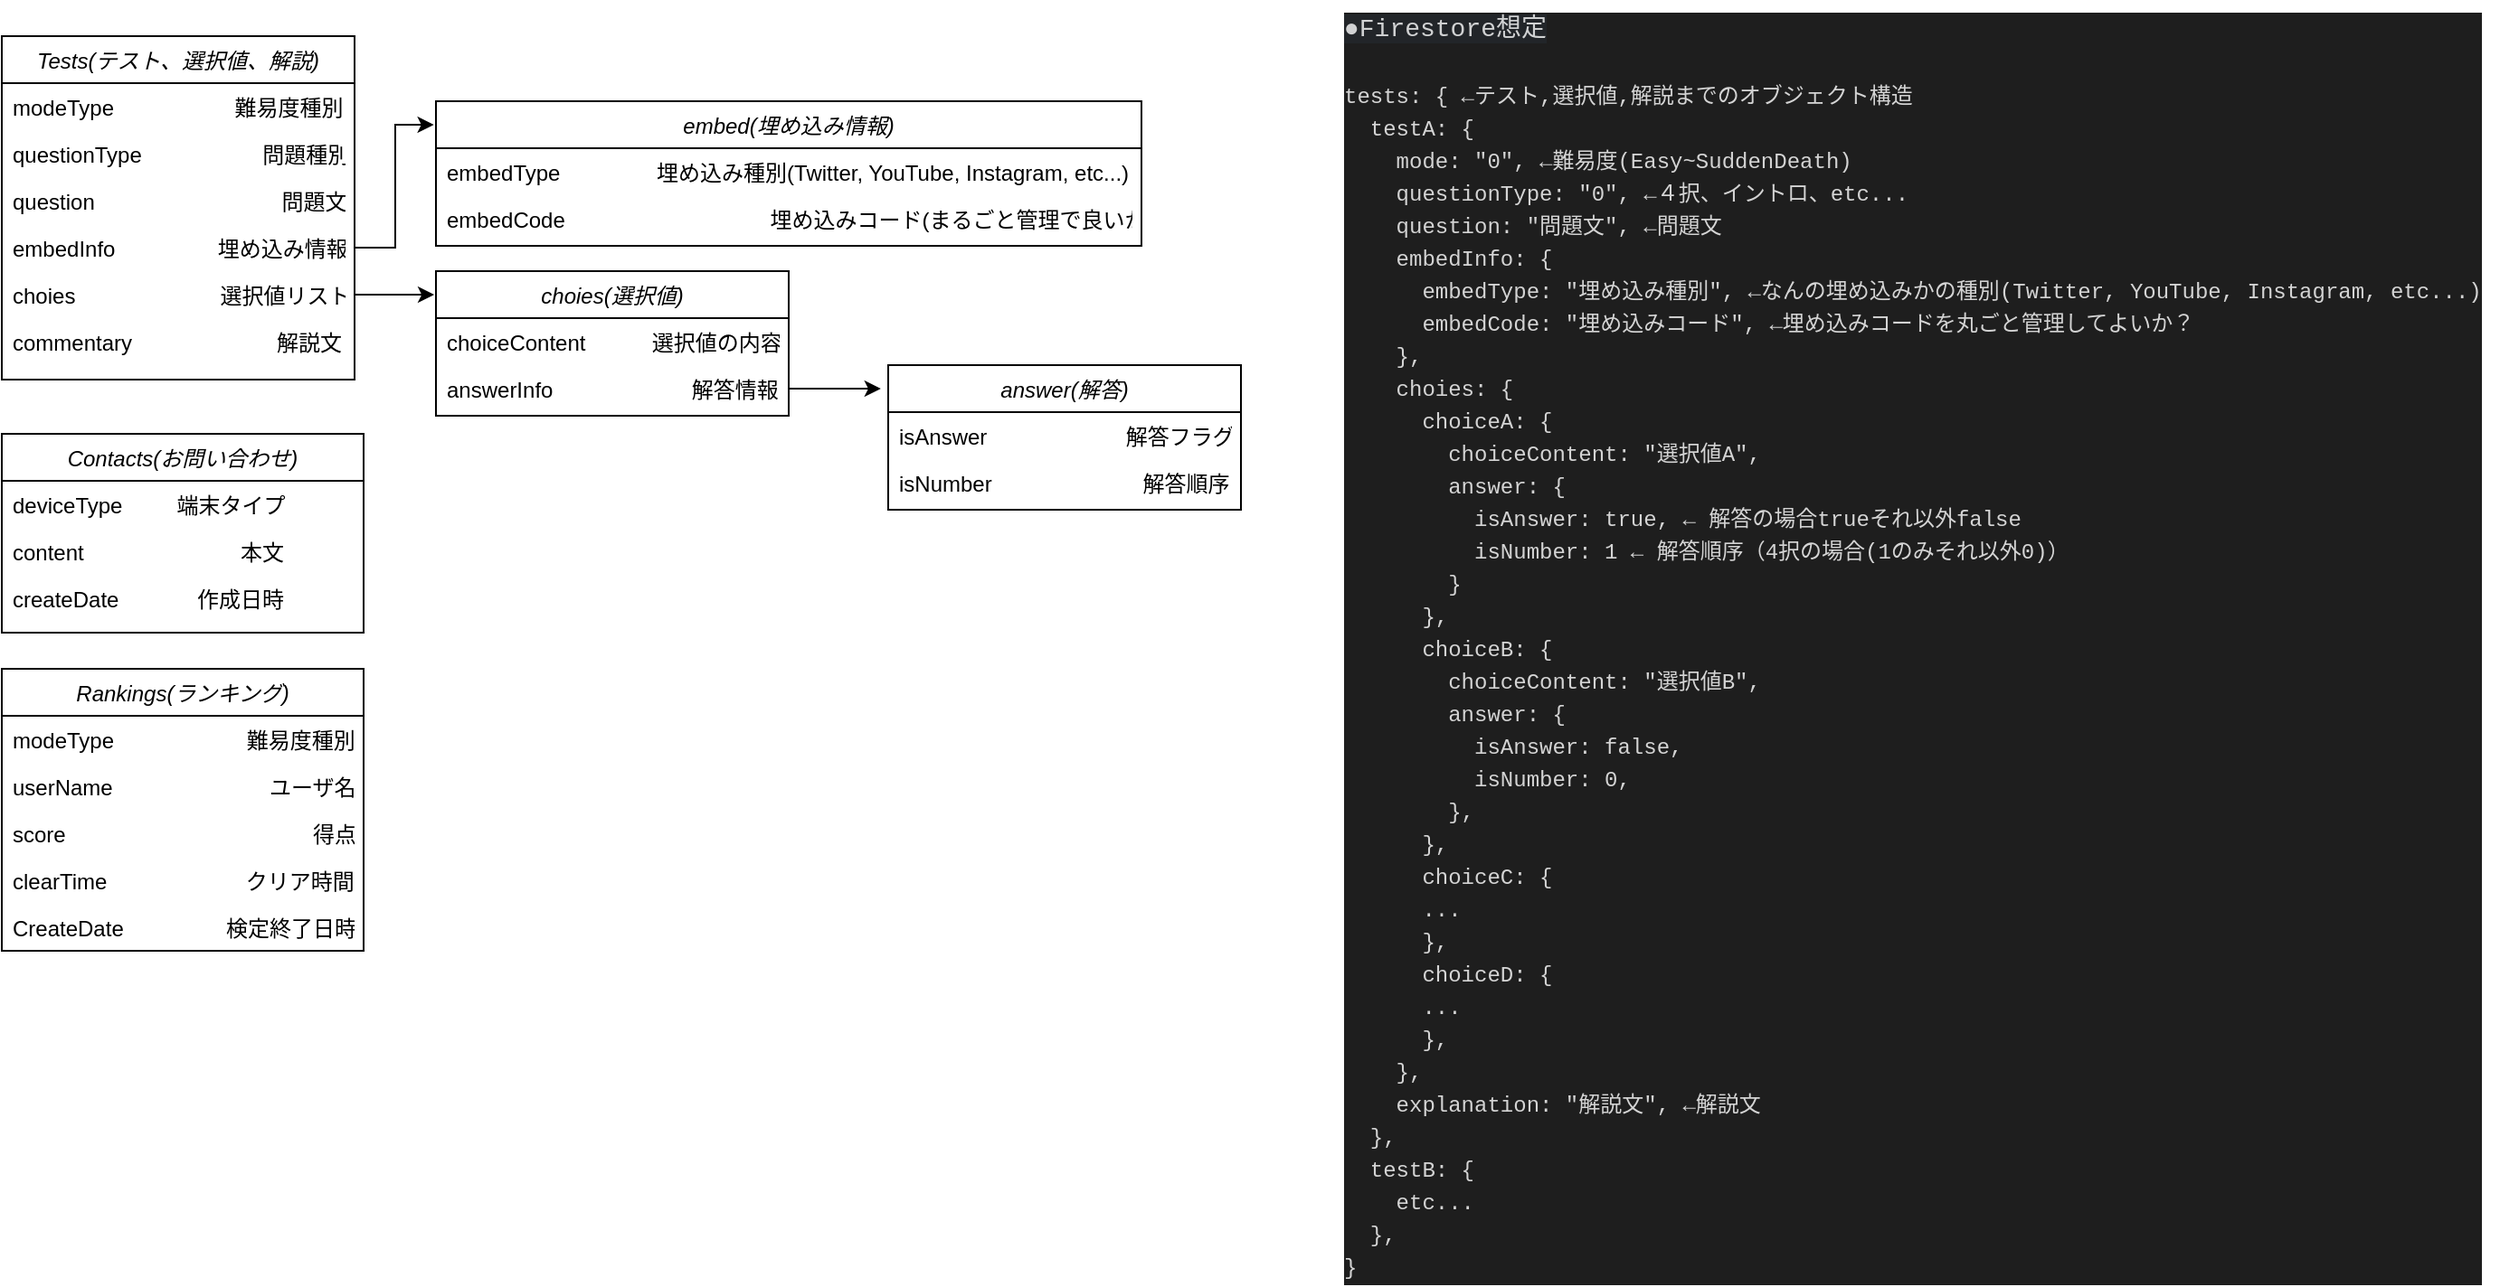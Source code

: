 <mxfile>
    <diagram id="C5RBs43oDa-KdzZeNtuy" name="Page-1">
        <mxGraphModel dx="1373" dy="1846" grid="1" gridSize="10" guides="1" tooltips="1" connect="1" arrows="1" fold="1" page="1" pageScale="1" pageWidth="827" pageHeight="1169" math="0" shadow="0">
            <root>
                <mxCell id="WIyWlLk6GJQsqaUBKTNV-0"/>
                <mxCell id="WIyWlLk6GJQsqaUBKTNV-1" parent="WIyWlLk6GJQsqaUBKTNV-0"/>
                <mxCell id="59" value="Tests(テスト、選択値、解説)" style="swimlane;fontStyle=2;align=center;verticalAlign=top;childLayout=stackLayout;horizontal=1;startSize=26;horizontalStack=0;resizeParent=1;resizeLast=0;collapsible=1;marginBottom=0;rounded=0;shadow=0;strokeWidth=1;" vertex="1" parent="WIyWlLk6GJQsqaUBKTNV-1">
                    <mxGeometry y="-620" width="195" height="190" as="geometry">
                        <mxRectangle x="230" y="140" width="160" height="26" as="alternateBounds"/>
                    </mxGeometry>
                </mxCell>
                <mxCell id="60" value="modeType                    難易度種別" style="text;align=left;verticalAlign=top;spacingLeft=4;spacingRight=4;overflow=hidden;rotatable=0;points=[[0,0.5],[1,0.5]];portConstraint=eastwest;" vertex="1" parent="59">
                    <mxGeometry y="26" width="195" height="26" as="geometry"/>
                </mxCell>
                <mxCell id="61" value="questionType                    問題種別" style="text;align=left;verticalAlign=top;spacingLeft=4;spacingRight=4;overflow=hidden;rotatable=0;points=[[0,0.5],[1,0.5]];portConstraint=eastwest;rounded=0;shadow=0;html=0;" vertex="1" parent="59">
                    <mxGeometry y="52" width="195" height="26" as="geometry"/>
                </mxCell>
                <mxCell id="64" value="question                               問題文" style="text;align=left;verticalAlign=top;spacingLeft=4;spacingRight=4;overflow=hidden;rotatable=0;points=[[0,0.5],[1,0.5]];portConstraint=eastwest;rounded=0;shadow=0;html=0;" vertex="1" parent="59">
                    <mxGeometry y="78" width="195" height="26" as="geometry"/>
                </mxCell>
                <mxCell id="100" value="embedInfo                 埋め込み情報" style="text;align=left;verticalAlign=top;spacingLeft=4;spacingRight=4;overflow=hidden;rotatable=0;points=[[0,0.5],[1,0.5]];portConstraint=eastwest;rounded=0;shadow=0;html=0;" vertex="1" parent="59">
                    <mxGeometry y="104" width="195" height="26" as="geometry"/>
                </mxCell>
                <mxCell id="95" value="choies                        選択値リスト" style="text;align=left;verticalAlign=top;spacingLeft=4;spacingRight=4;overflow=hidden;rotatable=0;points=[[0,0.5],[1,0.5]];portConstraint=eastwest;rounded=0;shadow=0;html=0;" vertex="1" parent="59">
                    <mxGeometry y="130" width="195" height="26" as="geometry"/>
                </mxCell>
                <mxCell id="67" value="commentary                        解説文" style="text;align=left;verticalAlign=top;spacingLeft=4;spacingRight=4;overflow=hidden;rotatable=0;points=[[0,0.5],[1,0.5]];portConstraint=eastwest;rounded=0;shadow=0;html=0;" vertex="1" parent="59">
                    <mxGeometry y="156" width="195" height="26" as="geometry"/>
                </mxCell>
                <mxCell id="74" value="Rankings(ランキング)" style="swimlane;fontStyle=2;align=center;verticalAlign=top;childLayout=stackLayout;horizontal=1;startSize=26;horizontalStack=0;resizeParent=1;resizeLast=0;collapsible=1;marginBottom=0;rounded=0;shadow=0;strokeWidth=1;" vertex="1" parent="WIyWlLk6GJQsqaUBKTNV-1">
                    <mxGeometry y="-270" width="200" height="156" as="geometry">
                        <mxRectangle x="230" y="140" width="160" height="26" as="alternateBounds"/>
                    </mxGeometry>
                </mxCell>
                <mxCell id="84" value="modeType                      難易度種別" style="text;align=left;verticalAlign=top;spacingLeft=4;spacingRight=4;overflow=hidden;rotatable=0;points=[[0,0.5],[1,0.5]];portConstraint=eastwest;" vertex="1" parent="74">
                    <mxGeometry y="26" width="200" height="26" as="geometry"/>
                </mxCell>
                <mxCell id="75" value="userName                          ユーザ名" style="text;align=left;verticalAlign=top;spacingLeft=4;spacingRight=4;overflow=hidden;rotatable=0;points=[[0,0.5],[1,0.5]];portConstraint=eastwest;" vertex="1" parent="74">
                    <mxGeometry y="52" width="200" height="26" as="geometry"/>
                </mxCell>
                <mxCell id="76" value="score                                         得点" style="text;align=left;verticalAlign=top;spacingLeft=4;spacingRight=4;overflow=hidden;rotatable=0;points=[[0,0.5],[1,0.5]];portConstraint=eastwest;rounded=0;shadow=0;html=0;" vertex="1" parent="74">
                    <mxGeometry y="78" width="200" height="26" as="geometry"/>
                </mxCell>
                <mxCell id="77" value="clearTime                       クリア時間" style="text;align=left;verticalAlign=top;spacingLeft=4;spacingRight=4;overflow=hidden;rotatable=0;points=[[0,0.5],[1,0.5]];portConstraint=eastwest;rounded=0;shadow=0;html=0;" vertex="1" parent="74">
                    <mxGeometry y="104" width="200" height="26" as="geometry"/>
                </mxCell>
                <mxCell id="78" value="CreateDate                 検定終了日時" style="text;align=left;verticalAlign=top;spacingLeft=4;spacingRight=4;overflow=hidden;rotatable=0;points=[[0,0.5],[1,0.5]];portConstraint=eastwest;rounded=0;shadow=0;html=0;" vertex="1" parent="74">
                    <mxGeometry y="130" width="200" height="26" as="geometry"/>
                </mxCell>
                <mxCell id="86" value="Contacts(お問い合わせ)" style="swimlane;fontStyle=2;align=center;verticalAlign=top;childLayout=stackLayout;horizontal=1;startSize=26;horizontalStack=0;resizeParent=1;resizeLast=0;collapsible=1;marginBottom=0;rounded=0;shadow=0;strokeWidth=1;" vertex="1" parent="WIyWlLk6GJQsqaUBKTNV-1">
                    <mxGeometry y="-400" width="200" height="110" as="geometry">
                        <mxRectangle x="230" y="140" width="160" height="26" as="alternateBounds"/>
                    </mxGeometry>
                </mxCell>
                <mxCell id="87" value="deviceType         端末タイプ" style="text;align=left;verticalAlign=top;spacingLeft=4;spacingRight=4;overflow=hidden;rotatable=0;points=[[0,0.5],[1,0.5]];portConstraint=eastwest;" vertex="1" parent="86">
                    <mxGeometry y="26" width="200" height="26" as="geometry"/>
                </mxCell>
                <mxCell id="88" value="content                          本文" style="text;align=left;verticalAlign=top;spacingLeft=4;spacingRight=4;overflow=hidden;rotatable=0;points=[[0,0.5],[1,0.5]];portConstraint=eastwest;" vertex="1" parent="86">
                    <mxGeometry y="52" width="200" height="26" as="geometry"/>
                </mxCell>
                <mxCell id="89" value="createDate             作成日時" style="text;align=left;verticalAlign=top;spacingLeft=4;spacingRight=4;overflow=hidden;rotatable=0;points=[[0,0.5],[1,0.5]];portConstraint=eastwest;rounded=0;shadow=0;html=0;" vertex="1" parent="86">
                    <mxGeometry y="78" width="200" height="26" as="geometry"/>
                </mxCell>
                <mxCell id="101" value="choies(選択値)" style="swimlane;fontStyle=2;align=center;verticalAlign=top;childLayout=stackLayout;horizontal=1;startSize=26;horizontalStack=0;resizeParent=1;resizeLast=0;collapsible=1;marginBottom=0;rounded=0;shadow=0;strokeWidth=1;" vertex="1" parent="WIyWlLk6GJQsqaUBKTNV-1">
                    <mxGeometry x="240" y="-490" width="195" height="80" as="geometry">
                        <mxRectangle x="230" y="140" width="160" height="26" as="alternateBounds"/>
                    </mxGeometry>
                </mxCell>
                <mxCell id="106" value="choiceContent           選択値の内容" style="text;align=left;verticalAlign=top;spacingLeft=4;spacingRight=4;overflow=hidden;rotatable=0;points=[[0,0.5],[1,0.5]];portConstraint=eastwest;rounded=0;shadow=0;html=0;" vertex="1" parent="101">
                    <mxGeometry y="26" width="195" height="26" as="geometry"/>
                </mxCell>
                <mxCell id="110" value="answerInfo                       解答情報" style="text;align=left;verticalAlign=top;spacingLeft=4;spacingRight=4;overflow=hidden;rotatable=0;points=[[0,0.5],[1,0.5]];portConstraint=eastwest;rounded=0;shadow=0;html=0;" vertex="1" parent="101">
                    <mxGeometry y="52" width="195" height="26" as="geometry"/>
                </mxCell>
                <mxCell id="112" value="answer(解答)" style="swimlane;fontStyle=2;align=center;verticalAlign=top;childLayout=stackLayout;horizontal=1;startSize=26;horizontalStack=0;resizeParent=1;resizeLast=0;collapsible=1;marginBottom=0;rounded=0;shadow=0;strokeWidth=1;" vertex="1" parent="WIyWlLk6GJQsqaUBKTNV-1">
                    <mxGeometry x="490" y="-438" width="195" height="80" as="geometry">
                        <mxRectangle x="230" y="140" width="160" height="26" as="alternateBounds"/>
                    </mxGeometry>
                </mxCell>
                <mxCell id="113" value="isAnswer                       解答フラグ" style="text;align=left;verticalAlign=top;spacingLeft=4;spacingRight=4;overflow=hidden;rotatable=0;points=[[0,0.5],[1,0.5]];portConstraint=eastwest;rounded=0;shadow=0;html=0;" vertex="1" parent="112">
                    <mxGeometry y="26" width="195" height="26" as="geometry"/>
                </mxCell>
                <mxCell id="114" value="isNumber                         解答順序" style="text;align=left;verticalAlign=top;spacingLeft=4;spacingRight=4;overflow=hidden;rotatable=0;points=[[0,0.5],[1,0.5]];portConstraint=eastwest;rounded=0;shadow=0;html=0;" vertex="1" parent="112">
                    <mxGeometry y="52" width="195" height="26" as="geometry"/>
                </mxCell>
                <mxCell id="116" style="edgeStyle=orthogonalEdgeStyle;rounded=0;orthogonalLoop=1;jettySize=auto;html=1;entryX=-0.021;entryY=0.163;entryDx=0;entryDy=0;entryPerimeter=0;" edge="1" parent="WIyWlLk6GJQsqaUBKTNV-1" source="110" target="112">
                    <mxGeometry relative="1" as="geometry"/>
                </mxCell>
                <mxCell id="117" style="edgeStyle=orthogonalEdgeStyle;rounded=0;orthogonalLoop=1;jettySize=auto;html=1;entryX=-0.005;entryY=0.163;entryDx=0;entryDy=0;entryPerimeter=0;" edge="1" parent="WIyWlLk6GJQsqaUBKTNV-1" source="95" target="101">
                    <mxGeometry relative="1" as="geometry"/>
                </mxCell>
                <mxCell id="118" value="embed(埋め込み情報)" style="swimlane;fontStyle=2;align=center;verticalAlign=top;childLayout=stackLayout;horizontal=1;startSize=26;horizontalStack=0;resizeParent=1;resizeLast=0;collapsible=1;marginBottom=0;rounded=0;shadow=0;strokeWidth=1;" vertex="1" parent="WIyWlLk6GJQsqaUBKTNV-1">
                    <mxGeometry x="240" y="-584" width="390" height="80" as="geometry">
                        <mxRectangle x="230" y="140" width="160" height="26" as="alternateBounds"/>
                    </mxGeometry>
                </mxCell>
                <mxCell id="119" value="embedType                埋め込み種別(Twitter, YouTube, Instagram, etc...)" style="text;align=left;verticalAlign=top;spacingLeft=4;spacingRight=4;overflow=hidden;rotatable=0;points=[[0,0.5],[1,0.5]];portConstraint=eastwest;rounded=0;shadow=0;html=0;" vertex="1" parent="118">
                    <mxGeometry y="26" width="390" height="26" as="geometry"/>
                </mxCell>
                <mxCell id="120" value="embedCode                                  埋め込みコード(まるごと管理で良いか？)" style="text;align=left;verticalAlign=top;spacingLeft=4;spacingRight=4;overflow=hidden;rotatable=0;points=[[0,0.5],[1,0.5]];portConstraint=eastwest;rounded=0;shadow=0;html=0;" vertex="1" parent="118">
                    <mxGeometry y="52" width="390" height="26" as="geometry"/>
                </mxCell>
                <mxCell id="121" style="edgeStyle=orthogonalEdgeStyle;rounded=0;orthogonalLoop=1;jettySize=auto;html=1;entryX=-0.003;entryY=0.163;entryDx=0;entryDy=0;entryPerimeter=0;" edge="1" parent="WIyWlLk6GJQsqaUBKTNV-1" source="100" target="118">
                    <mxGeometry relative="1" as="geometry"/>
                </mxCell>
                <mxCell id="123" value="&lt;div style=&quot;color: rgb(212 , 212 , 212) ; background-color: rgb(30 , 30 , 30) ; font-family: &amp;#34;menlo&amp;#34; , &amp;#34;monaco&amp;#34; , &amp;#34;courier new&amp;#34; , monospace ; line-height: 18px&quot;&gt;&lt;div&gt;&lt;span style=&quot;color: rgb(209 , 210 , 211) ; font-family: &amp;#34;notosansjp&amp;#34; , , &amp;#34;applelogo&amp;#34; , sans-serif ; font-size: 14px ; background-color: rgb(34 , 37 , 41)&quot;&gt;●Firestore想定&lt;/span&gt;&lt;br&gt;&lt;/div&gt;&lt;div&gt;&lt;span style=&quot;color: rgb(209 , 210 , 211) ; font-family: &amp;#34;notosansjp&amp;#34; , , &amp;#34;applelogo&amp;#34; , sans-serif ; font-size: 14px ; background-color: rgb(34 , 37 , 41)&quot;&gt;&lt;br&gt;&lt;/span&gt;&lt;/div&gt;&lt;div&gt;tests: { ←テスト,選択値,解説までのオブジェクト構造&lt;/div&gt;&lt;div&gt;&amp;nbsp; testA: {&lt;/div&gt;&lt;div&gt;&amp;nbsp; &amp;nbsp; mode: &quot;0&quot;, ←難易度(Easy~SuddenDeath)&lt;/div&gt;&lt;div&gt;&amp;nbsp; &amp;nbsp; questionType: &quot;0&quot;, ←４択、イントロ、etc...&lt;/div&gt;&lt;div&gt;&amp;nbsp; &amp;nbsp; question: &quot;問題文&quot;, ←問題文&lt;/div&gt;&lt;div&gt;&amp;nbsp; &amp;nbsp; embedInfo: {&lt;/div&gt;&lt;div&gt;&amp;nbsp; &amp;nbsp; &amp;nbsp; embedType: &quot;埋め込み種別&quot;, ←なんの埋め込みかの種別(Twitter, YouTube, Instagram, etc...)&lt;/div&gt;&lt;div&gt;&amp;nbsp; &amp;nbsp; &amp;nbsp; embedCode: &quot;埋め込みコード&quot;, ←埋め込みコードを丸ごと管理してよいか？&lt;/div&gt;&lt;div&gt;&amp;nbsp; &amp;nbsp; },&lt;/div&gt;&lt;div&gt;&amp;nbsp; &amp;nbsp; choies: {&lt;/div&gt;&lt;div&gt;&amp;nbsp; &amp;nbsp; &amp;nbsp; choiceA: {&lt;/div&gt;&lt;div&gt;&amp;nbsp; &amp;nbsp; &amp;nbsp; &amp;nbsp; choiceContent: &quot;選択値A&quot;,&lt;/div&gt;&lt;div&gt;&amp;nbsp; &amp;nbsp; &amp;nbsp; &amp;nbsp; answer: {&lt;/div&gt;&lt;div&gt;&lt;div&gt;&amp;nbsp; &amp;nbsp; &amp;nbsp; &amp;nbsp; &amp;nbsp; isAnswer: true, ← 解答の場合trueそれ以外false&lt;/div&gt;&lt;div&gt;&amp;nbsp; &amp;nbsp; &amp;nbsp; &amp;nbsp; &amp;nbsp; isNumber: 1 ← 解答順序（4択の場合(1のみそれ以外0)）&lt;/div&gt;&lt;/div&gt;&lt;div&gt;&amp;nbsp; &amp;nbsp; &amp;nbsp; &amp;nbsp; }&lt;/div&gt;&lt;div&gt;&amp;nbsp; &amp;nbsp; &amp;nbsp; },&lt;br&gt;&lt;/div&gt;&lt;div&gt;&amp;nbsp; &amp;nbsp; &amp;nbsp; choiceB: {&lt;/div&gt;&lt;div&gt;&amp;nbsp; &amp;nbsp; &amp;nbsp; &amp;nbsp; choiceContent: &quot;選択値B&quot;,&lt;/div&gt;&lt;div&gt;&amp;nbsp; &amp;nbsp; &amp;nbsp; &amp;nbsp; answer: {&lt;/div&gt;&lt;div&gt;&amp;nbsp; &amp;nbsp; &amp;nbsp; &amp;nbsp; &amp;nbsp; isAnswer: false,&lt;/div&gt;&lt;div&gt;&amp;nbsp; &amp;nbsp; &amp;nbsp; &amp;nbsp; &amp;nbsp; isNumber: 0,&lt;br&gt;&lt;/div&gt;&lt;div&gt;&amp;nbsp; &amp;nbsp; &amp;nbsp; &amp;nbsp; },&amp;nbsp; &amp;nbsp;&amp;nbsp;&lt;br&gt;&lt;/div&gt;&lt;div&gt;&amp;nbsp; &amp;nbsp; &amp;nbsp; },&lt;br&gt;&lt;/div&gt;&lt;div&gt;&amp;nbsp; &amp;nbsp; &amp;nbsp; choiceC: {&lt;/div&gt;&lt;div&gt;&amp;nbsp; &amp;nbsp; &amp;nbsp; ...&lt;br&gt;&lt;/div&gt;&lt;div&gt;&amp;nbsp; &amp;nbsp; &amp;nbsp; },&lt;/div&gt;&lt;div&gt;&lt;div&gt;&amp;nbsp; &amp;nbsp; &amp;nbsp; choiceD: {&lt;/div&gt;&lt;div&gt;&amp;nbsp; &amp;nbsp; &amp;nbsp; ...&lt;br&gt;&lt;/div&gt;&lt;div&gt;&amp;nbsp; &amp;nbsp; &amp;nbsp; },&lt;/div&gt;&lt;/div&gt;&lt;div&gt;&amp;nbsp; &amp;nbsp; },&lt;/div&gt;&lt;div&gt;&amp;nbsp; &amp;nbsp; explanation: &quot;解説文&quot;, ←解説文&lt;/div&gt;&lt;div&gt;&amp;nbsp; },&lt;/div&gt;&lt;div&gt;&amp;nbsp; testB: {&lt;/div&gt;&lt;div&gt;&amp;nbsp; &amp;nbsp; etc...&lt;/div&gt;&lt;div&gt;&amp;nbsp; },&lt;/div&gt;&lt;div&gt;}&lt;br&gt;&lt;/div&gt;&lt;/div&gt;" style="text;html=1;strokeColor=none;fillColor=none;align=left;verticalAlign=top;whiteSpace=wrap;rounded=0;" vertex="1" parent="WIyWlLk6GJQsqaUBKTNV-1">
                    <mxGeometry x="740" y="-640" width="640" height="620" as="geometry"/>
                </mxCell>
            </root>
        </mxGraphModel>
    </diagram>
</mxfile>